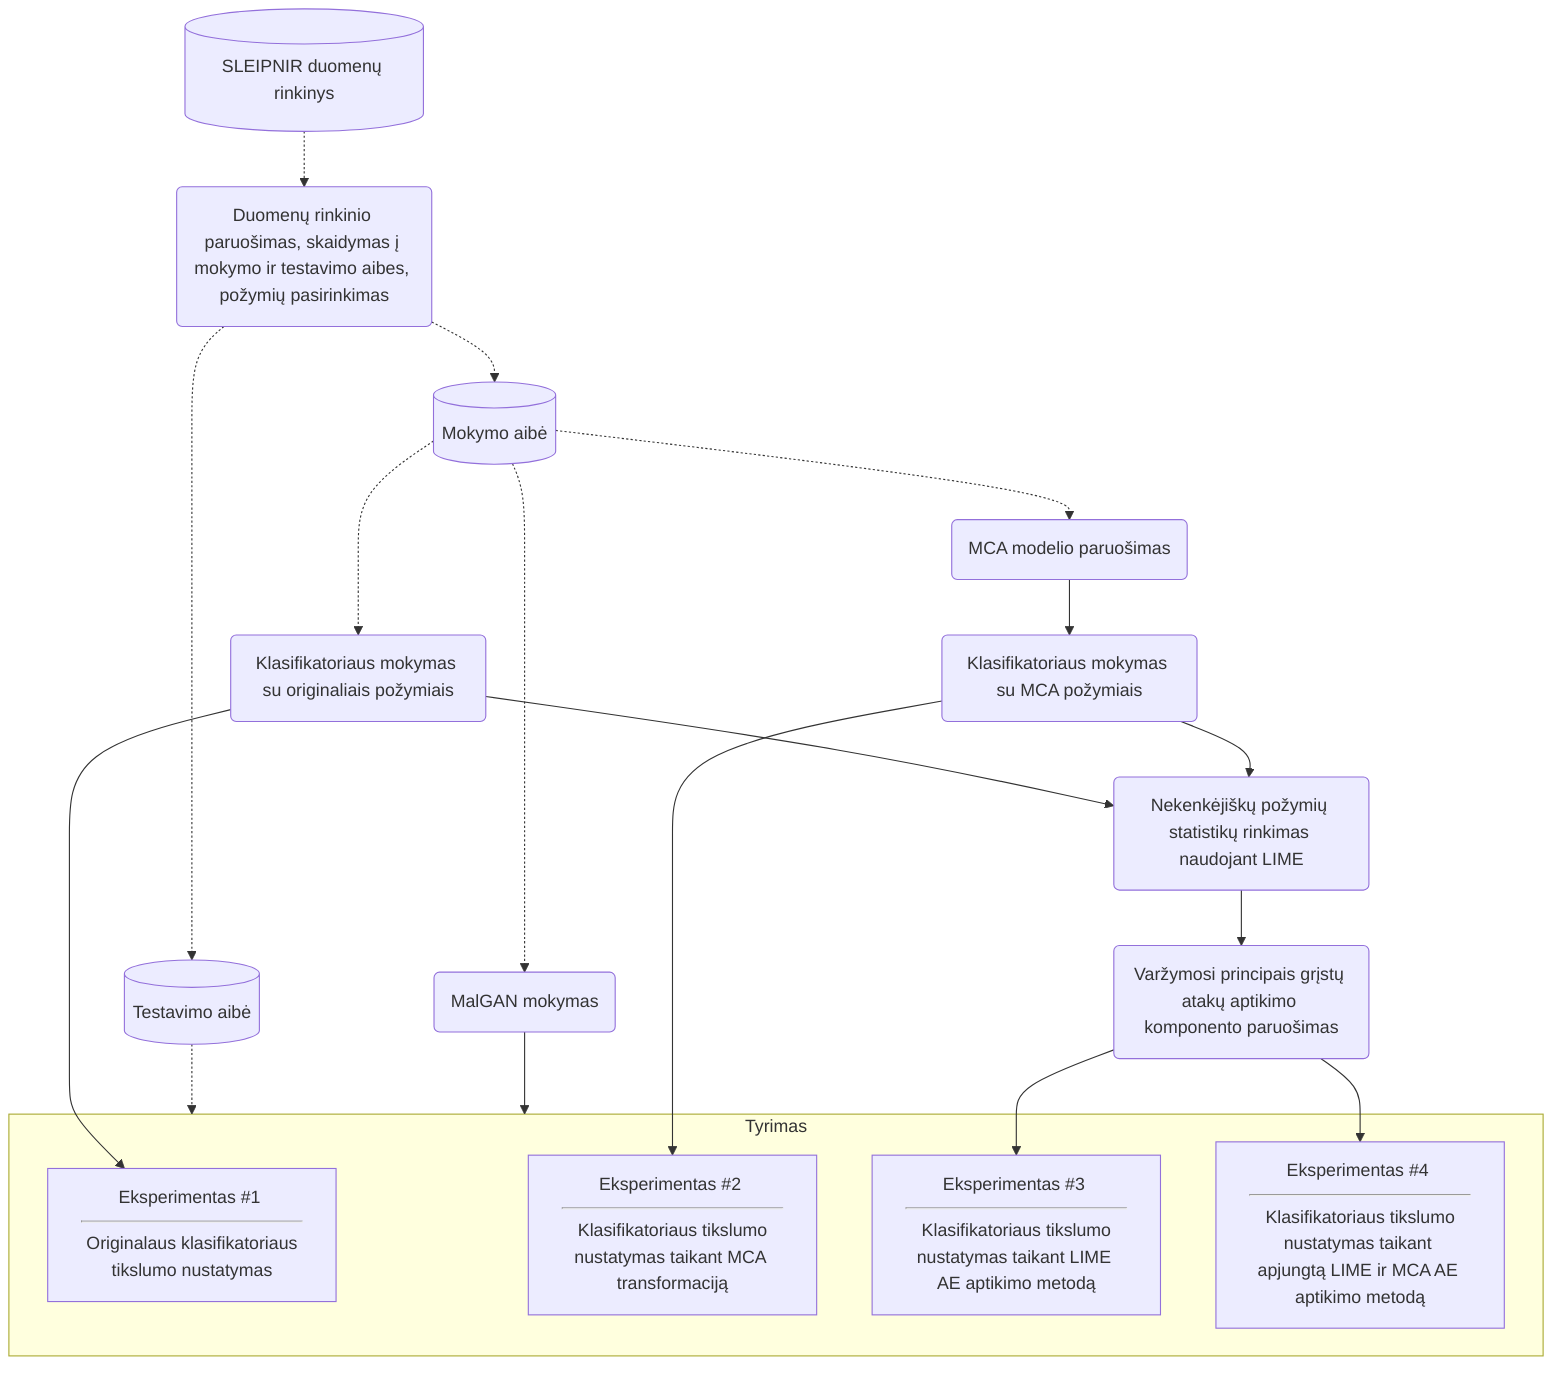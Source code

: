 ---
config:
  flowchart:
    curve: "basis"
---
flowchart
sleipnir[("SLEIPNIR duomenų rinkinys")]
data("Duomenų rinkinio paruošimas, skaidymas į mokymo ir testavimo aibes, požymių pasirinkimas")
data_test[("Testavimo aibė")]
data_train[("Mokymo aibė")]
train("MalGAN mokymas")
mca("MCA modelio paruošimas")
classify_mca("Klasifikatoriaus mokymas su MCA požymiais")
classify("Klasifikatoriaus mokymas su originaliais požymiais")
%% validate("Validate classifier performance 🔶")
collect("Nekenkėjiškų požymių statistikų rinkimas naudojant LIME")
lime("Varžymosi principais grįstų atakų aptikimo komponento paruošimas")
exp1["Eksperimentas #1 <hr/> Originalaus klasifikatoriaus tikslumo nustatymas"]
exp4["Eksperimentas #2 <hr/> Klasifikatoriaus tikslumo nustatymas taikant MCA transformaciją"]
exp2["Eksperimentas #3 <hr/> Klasifikatoriaus tikslumo nustatymas taikant LIME AE aptikimo metodą"]
exp3["Eksperimentas #4 <hr/> Klasifikatoriaus tikslumo nustatymas taikant apjungtą LIME ir MCA AE aptikimo metodą"]

sleipnir -.-> data -.-> data_test & data_train
data_train -.-> train
data_train -.-> mca --> classify_mca
data_train -.-> classify
data_test -.-> Tyrimas

classify --> exp1 & collect
classify_mca --> collect & exp4
train --> Tyrimas
collect --> lime --> exp2 & exp3

subgraph Tyrimas
    exp1
    exp4
    exp2
    exp3
    end